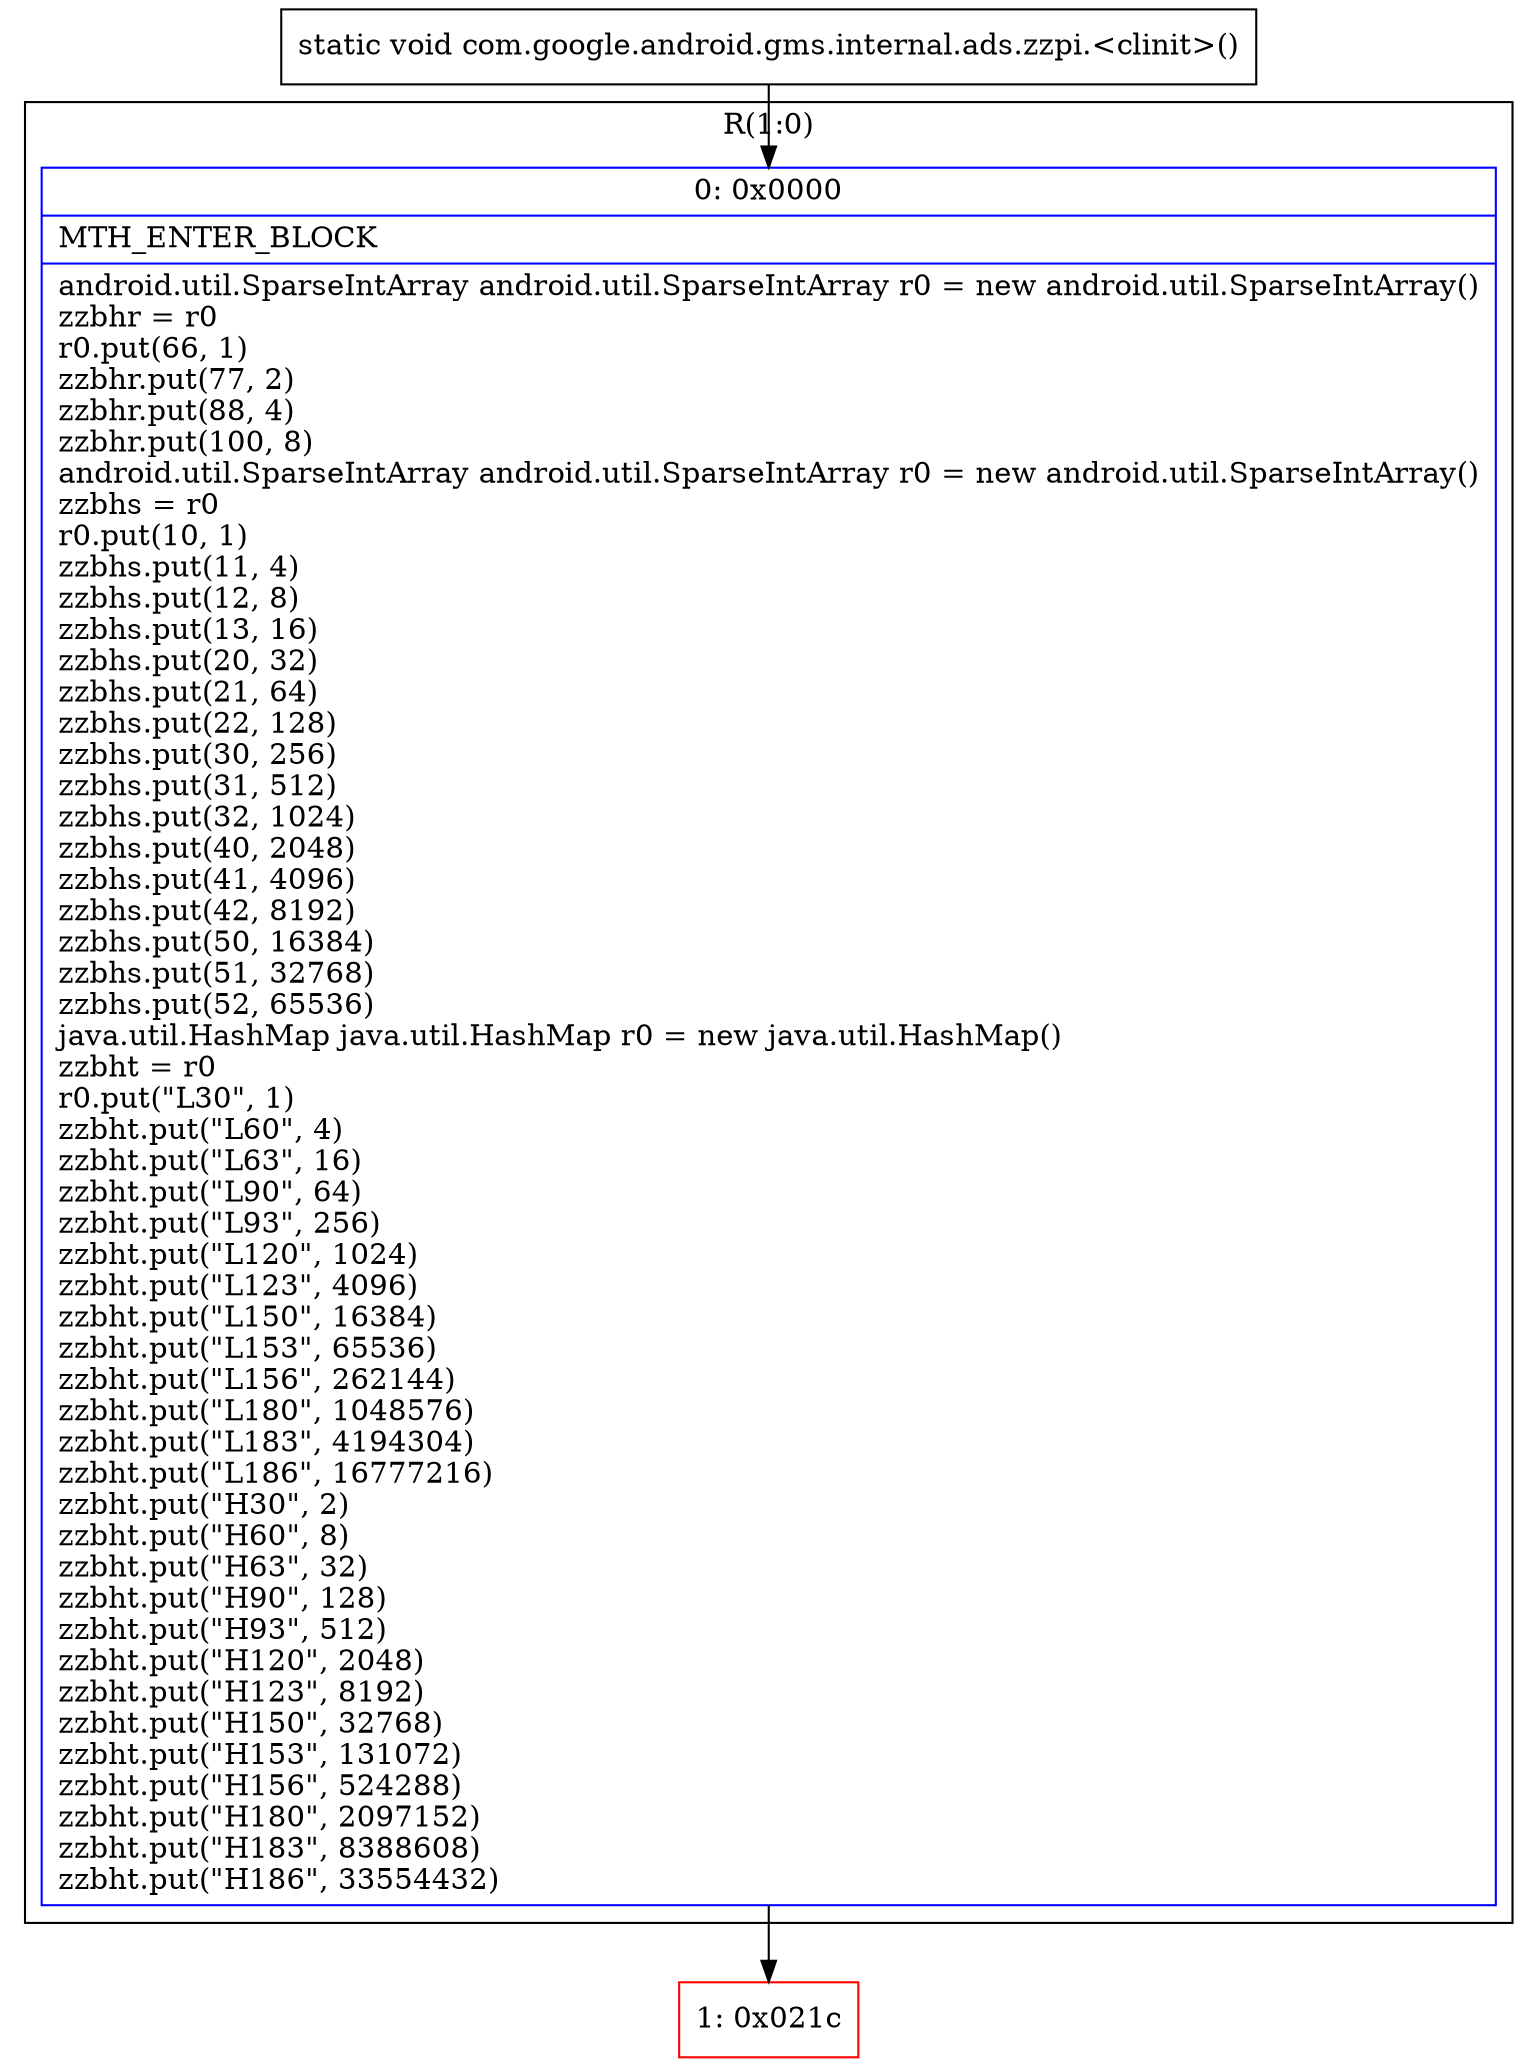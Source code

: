 digraph "CFG forcom.google.android.gms.internal.ads.zzpi.\<clinit\>()V" {
subgraph cluster_Region_273780716 {
label = "R(1:0)";
node [shape=record,color=blue];
Node_0 [shape=record,label="{0\:\ 0x0000|MTH_ENTER_BLOCK\l|android.util.SparseIntArray android.util.SparseIntArray r0 = new android.util.SparseIntArray()\lzzbhr = r0\lr0.put(66, 1)\lzzbhr.put(77, 2)\lzzbhr.put(88, 4)\lzzbhr.put(100, 8)\landroid.util.SparseIntArray android.util.SparseIntArray r0 = new android.util.SparseIntArray()\lzzbhs = r0\lr0.put(10, 1)\lzzbhs.put(11, 4)\lzzbhs.put(12, 8)\lzzbhs.put(13, 16)\lzzbhs.put(20, 32)\lzzbhs.put(21, 64)\lzzbhs.put(22, 128)\lzzbhs.put(30, 256)\lzzbhs.put(31, 512)\lzzbhs.put(32, 1024)\lzzbhs.put(40, 2048)\lzzbhs.put(41, 4096)\lzzbhs.put(42, 8192)\lzzbhs.put(50, 16384)\lzzbhs.put(51, 32768)\lzzbhs.put(52, 65536)\ljava.util.HashMap java.util.HashMap r0 = new java.util.HashMap()\lzzbht = r0\lr0.put(\"L30\", 1)\lzzbht.put(\"L60\", 4)\lzzbht.put(\"L63\", 16)\lzzbht.put(\"L90\", 64)\lzzbht.put(\"L93\", 256)\lzzbht.put(\"L120\", 1024)\lzzbht.put(\"L123\", 4096)\lzzbht.put(\"L150\", 16384)\lzzbht.put(\"L153\", 65536)\lzzbht.put(\"L156\", 262144)\lzzbht.put(\"L180\", 1048576)\lzzbht.put(\"L183\", 4194304)\lzzbht.put(\"L186\", 16777216)\lzzbht.put(\"H30\", 2)\lzzbht.put(\"H60\", 8)\lzzbht.put(\"H63\", 32)\lzzbht.put(\"H90\", 128)\lzzbht.put(\"H93\", 512)\lzzbht.put(\"H120\", 2048)\lzzbht.put(\"H123\", 8192)\lzzbht.put(\"H150\", 32768)\lzzbht.put(\"H153\", 131072)\lzzbht.put(\"H156\", 524288)\lzzbht.put(\"H180\", 2097152)\lzzbht.put(\"H183\", 8388608)\lzzbht.put(\"H186\", 33554432)\l}"];
}
Node_1 [shape=record,color=red,label="{1\:\ 0x021c}"];
MethodNode[shape=record,label="{static void com.google.android.gms.internal.ads.zzpi.\<clinit\>() }"];
MethodNode -> Node_0;
Node_0 -> Node_1;
}

